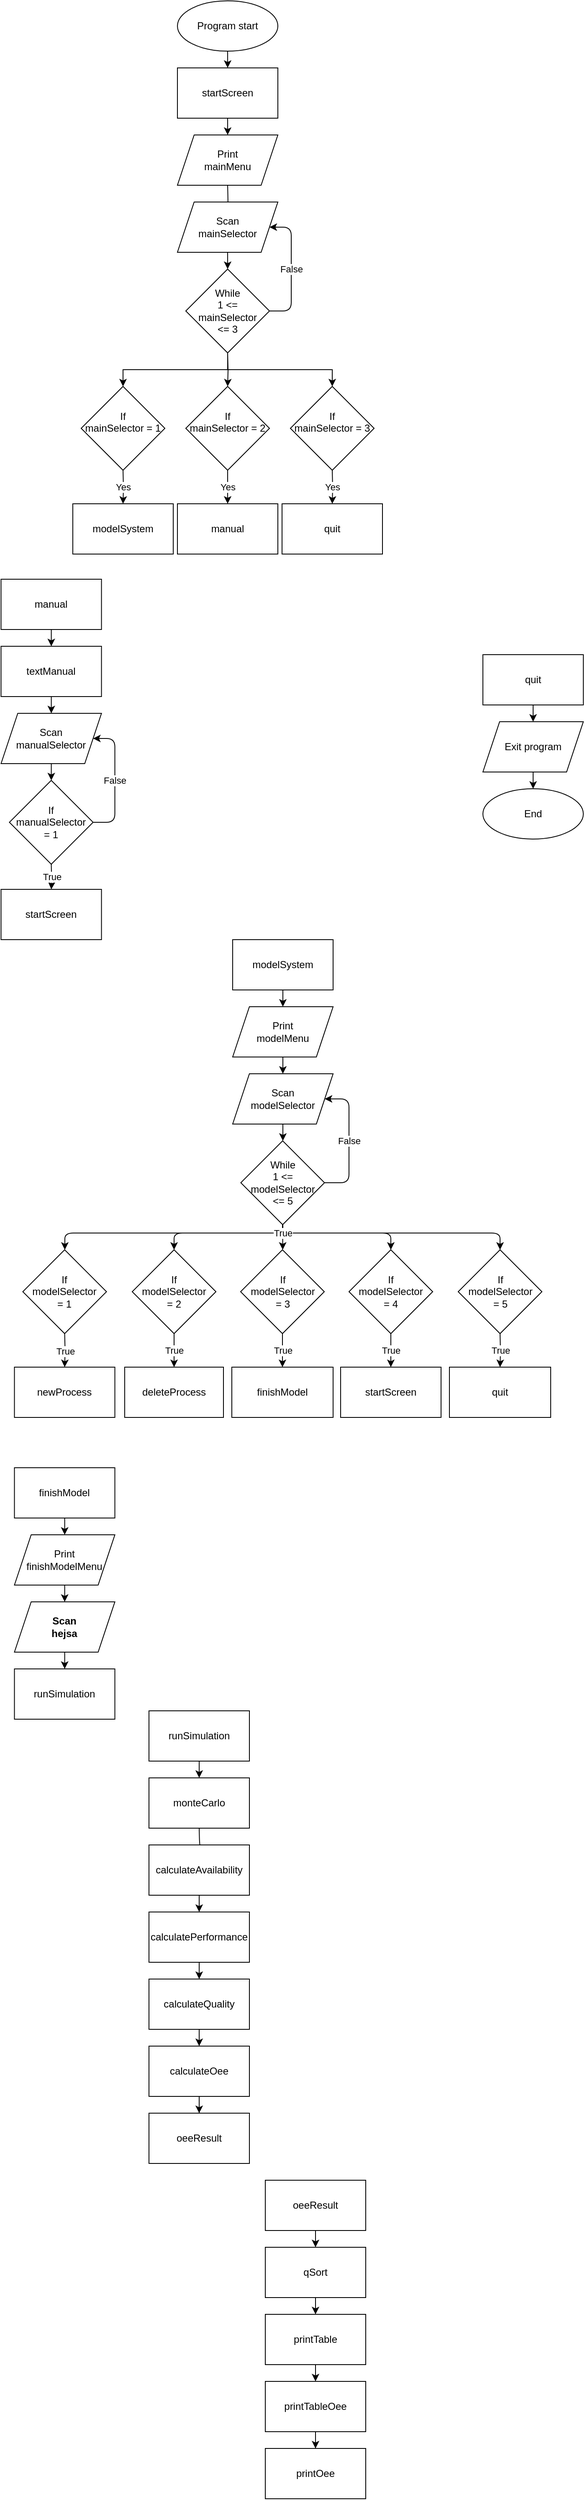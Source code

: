 <mxfile version="13.10.8" type="device"><diagram id="C5RBs43oDa-KdzZeNtuy" name="Page-1"><mxGraphModel dx="1865" dy="580" grid="1" gridSize="10" guides="1" tooltips="1" connect="1" arrows="1" fold="1" page="1" pageScale="1" pageWidth="827" pageHeight="1169" background="none" math="0" shadow="0"><root><mxCell id="WIyWlLk6GJQsqaUBKTNV-0"/><mxCell id="WIyWlLk6GJQsqaUBKTNV-1" parent="WIyWlLk6GJQsqaUBKTNV-0"/><mxCell id="Y6845m8F65V2ZjoOAZTr-5" value="" style="edgeStyle=orthogonalEdgeStyle;orthogonalLoop=1;jettySize=auto;html=1;" parent="WIyWlLk6GJQsqaUBKTNV-1" source="Y6845m8F65V2ZjoOAZTr-3" target="Y6845m8F65V2ZjoOAZTr-4" edge="1"><mxGeometry relative="1" as="geometry"/></mxCell><mxCell id="Y6845m8F65V2ZjoOAZTr-3" value="Program start" style="ellipse;whiteSpace=wrap;html=1;" parent="WIyWlLk6GJQsqaUBKTNV-1" vertex="1"><mxGeometry x="-555" y="40" width="120" height="60" as="geometry"/></mxCell><mxCell id="tN94uRKfrZ_Wd-5JAV-R-24" value="" style="edgeStyle=orthogonalEdgeStyle;orthogonalLoop=1;jettySize=auto;html=1;" parent="WIyWlLk6GJQsqaUBKTNV-1" target="tN94uRKfrZ_Wd-5JAV-R-23" edge="1"><mxGeometry relative="1" as="geometry"><mxPoint x="-495" y="260" as="sourcePoint"/></mxGeometry></mxCell><mxCell id="tN94uRKfrZ_Wd-5JAV-R-28" value="" style="edgeStyle=orthogonalEdgeStyle;orthogonalLoop=1;jettySize=auto;html=1;" parent="WIyWlLk6GJQsqaUBKTNV-1" source="Y6845m8F65V2ZjoOAZTr-4" target="tN94uRKfrZ_Wd-5JAV-R-27" edge="1"><mxGeometry relative="1" as="geometry"/></mxCell><mxCell id="Y6845m8F65V2ZjoOAZTr-4" value="startScreen" style="whiteSpace=wrap;html=1;" parent="WIyWlLk6GJQsqaUBKTNV-1" vertex="1"><mxGeometry x="-555" y="120" width="120" height="60" as="geometry"/></mxCell><mxCell id="Y6845m8F65V2ZjoOAZTr-23" value="Yes" style="edgeStyle=orthogonalEdgeStyle;orthogonalLoop=1;jettySize=auto;html=1;" parent="WIyWlLk6GJQsqaUBKTNV-1" target="Y6845m8F65V2ZjoOAZTr-22" edge="1"><mxGeometry relative="1" as="geometry"><mxPoint x="-620" y="600" as="sourcePoint"/></mxGeometry></mxCell><mxCell id="Y6845m8F65V2ZjoOAZTr-25" value="Yes" style="edgeStyle=orthogonalEdgeStyle;orthogonalLoop=1;jettySize=auto;html=1;" parent="WIyWlLk6GJQsqaUBKTNV-1" target="Y6845m8F65V2ZjoOAZTr-24" edge="1"><mxGeometry relative="1" as="geometry"><mxPoint x="-370" y="600" as="sourcePoint"/></mxGeometry></mxCell><mxCell id="Y6845m8F65V2ZjoOAZTr-22" value="modelSystem" style="whiteSpace=wrap;html=1;" parent="WIyWlLk6GJQsqaUBKTNV-1" vertex="1"><mxGeometry x="-680" y="640" width="120" height="60" as="geometry"/></mxCell><mxCell id="Y6845m8F65V2ZjoOAZTr-24" value="quit" style="whiteSpace=wrap;html=1;" parent="WIyWlLk6GJQsqaUBKTNV-1" vertex="1"><mxGeometry x="-430" y="640" width="120" height="60" as="geometry"/></mxCell><mxCell id="Y6845m8F65V2ZjoOAZTr-26" value="manual" style="whiteSpace=wrap;html=1;" parent="WIyWlLk6GJQsqaUBKTNV-1" vertex="1"><mxGeometry x="-555" y="640" width="120" height="60" as="geometry"/></mxCell><mxCell id="Y6845m8F65V2ZjoOAZTr-36" value="" style="edgeStyle=orthogonalEdgeStyle;orthogonalLoop=1;jettySize=auto;html=1;" parent="WIyWlLk6GJQsqaUBKTNV-1" source="Y6845m8F65V2ZjoOAZTr-30" edge="1"><mxGeometry relative="1" as="geometry"><mxPoint x="-429" y="1240" as="targetPoint"/></mxGeometry></mxCell><mxCell id="Y6845m8F65V2ZjoOAZTr-30" value="modelSystem" style="whiteSpace=wrap;html=1;" parent="WIyWlLk6GJQsqaUBKTNV-1" vertex="1"><mxGeometry x="-489" y="1160" width="120" height="60" as="geometry"/></mxCell><mxCell id="tN94uRKfrZ_Wd-5JAV-R-14" value="" style="edgeStyle=orthogonalEdgeStyle;orthogonalLoop=1;jettySize=auto;html=1;" parent="WIyWlLk6GJQsqaUBKTNV-1" source="Y6845m8F65V2ZjoOAZTr-31" target="tN94uRKfrZ_Wd-5JAV-R-13" edge="1"><mxGeometry relative="1" as="geometry"/></mxCell><mxCell id="Y6845m8F65V2ZjoOAZTr-31" value="manual" style="whiteSpace=wrap;html=1;" parent="WIyWlLk6GJQsqaUBKTNV-1" vertex="1"><mxGeometry x="-765.75" y="730" width="120" height="60" as="geometry"/></mxCell><mxCell id="tN94uRKfrZ_Wd-5JAV-R-22" value="" style="edgeStyle=orthogonalEdgeStyle;orthogonalLoop=1;jettySize=auto;html=1;" parent="WIyWlLk6GJQsqaUBKTNV-1" source="Y6845m8F65V2ZjoOAZTr-32" edge="1"><mxGeometry relative="1" as="geometry"><mxPoint x="-130.059" y="900" as="targetPoint"/></mxGeometry></mxCell><mxCell id="Y6845m8F65V2ZjoOAZTr-32" value="quit" style="whiteSpace=wrap;html=1;" parent="WIyWlLk6GJQsqaUBKTNV-1" vertex="1"><mxGeometry x="-190" y="820" width="120" height="60" as="geometry"/></mxCell><mxCell id="Y6845m8F65V2ZjoOAZTr-51" value="True" style="edgeStyle=orthogonalEdgeStyle;orthogonalLoop=1;jettySize=auto;html=1;" parent="WIyWlLk6GJQsqaUBKTNV-1" edge="1"><mxGeometry relative="1" as="geometry"><mxPoint x="-689.75" y="1630" as="sourcePoint"/><mxPoint x="-689.75" y="1670" as="targetPoint"/></mxGeometry></mxCell><mxCell id="Y6845m8F65V2ZjoOAZTr-55" value="True" style="edgeStyle=orthogonalEdgeStyle;orthogonalLoop=1;jettySize=auto;html=1;exitX=0.5;exitY=1;exitDx=0;exitDy=0;" parent="WIyWlLk6GJQsqaUBKTNV-1" source="tN94uRKfrZ_Wd-5JAV-R-129" target="Y6845m8F65V2ZjoOAZTr-54" edge="1"><mxGeometry relative="1" as="geometry"><mxPoint x="-558" y="1630" as="sourcePoint"/></mxGeometry></mxCell><mxCell id="Y6845m8F65V2ZjoOAZTr-57" value="True" style="edgeStyle=orthogonalEdgeStyle;orthogonalLoop=1;jettySize=auto;html=1;exitX=0.5;exitY=1;exitDx=0;exitDy=0;" parent="WIyWlLk6GJQsqaUBKTNV-1" source="tN94uRKfrZ_Wd-5JAV-R-130" target="Y6845m8F65V2ZjoOAZTr-56" edge="1"><mxGeometry relative="1" as="geometry"><mxPoint x="-428.94" y="1629.94" as="sourcePoint"/></mxGeometry></mxCell><mxCell id="Y6845m8F65V2ZjoOAZTr-59" value="True" style="edgeStyle=orthogonalEdgeStyle;orthogonalLoop=1;jettySize=auto;html=1;exitX=0.5;exitY=1;exitDx=0;exitDy=0;entryX=0.5;entryY=0;entryDx=0;entryDy=0;" parent="WIyWlLk6GJQsqaUBKTNV-1" target="Y6845m8F65V2ZjoOAZTr-58" edge="1"><mxGeometry relative="1" as="geometry"><mxPoint x="-300" y="1630" as="sourcePoint"/><mxPoint x="-240.0" y="1670" as="targetPoint"/><Array as="points"><mxPoint x="-300" y="1650"/><mxPoint x="-300" y="1650"/></Array><mxPoint as="offset"/></mxGeometry></mxCell><mxCell id="Y6845m8F65V2ZjoOAZTr-61" value="True" style="edgeStyle=orthogonalEdgeStyle;orthogonalLoop=1;jettySize=auto;html=1;" parent="WIyWlLk6GJQsqaUBKTNV-1" target="Y6845m8F65V2ZjoOAZTr-60" edge="1"><mxGeometry relative="1" as="geometry"><mxPoint x="-169.5" y="1630" as="sourcePoint"/></mxGeometry></mxCell><mxCell id="Y6845m8F65V2ZjoOAZTr-50" value="newProcess" style="whiteSpace=wrap;html=1;" parent="WIyWlLk6GJQsqaUBKTNV-1" vertex="1"><mxGeometry x="-749.75" y="1670" width="120" height="60" as="geometry"/></mxCell><mxCell id="Y6845m8F65V2ZjoOAZTr-54" value="deleteProcess" style="whiteSpace=wrap;html=1;" parent="WIyWlLk6GJQsqaUBKTNV-1" vertex="1"><mxGeometry x="-618" y="1670" width="118" height="60" as="geometry"/></mxCell><mxCell id="Y6845m8F65V2ZjoOAZTr-56" value="finishModel" style="whiteSpace=wrap;html=1;" parent="WIyWlLk6GJQsqaUBKTNV-1" vertex="1"><mxGeometry x="-490" y="1670" width="121" height="60" as="geometry"/></mxCell><mxCell id="Y6845m8F65V2ZjoOAZTr-58" value="startScreen" style="whiteSpace=wrap;html=1;" parent="WIyWlLk6GJQsqaUBKTNV-1" vertex="1"><mxGeometry x="-360" y="1670" width="120" height="60" as="geometry"/></mxCell><mxCell id="Y6845m8F65V2ZjoOAZTr-60" value="quit" style="whiteSpace=wrap;html=1;" parent="WIyWlLk6GJQsqaUBKTNV-1" vertex="1"><mxGeometry x="-230" y="1670" width="121" height="60" as="geometry"/></mxCell><mxCell id="tN94uRKfrZ_Wd-5JAV-R-1" style="edgeStyle=orthogonalEdgeStyle;orthogonalLoop=1;jettySize=auto;html=1;entryX=0.5;entryY=0;entryDx=0;entryDy=0;exitX=0.5;exitY=1;exitDx=0;exitDy=0;" parent="WIyWlLk6GJQsqaUBKTNV-1" source="tN94uRKfrZ_Wd-5JAV-R-126" target="tN94uRKfrZ_Wd-5JAV-R-132" edge="1"><mxGeometry relative="1" as="geometry"><mxPoint x="-428.75" y="1500" as="sourcePoint"/><mxPoint x="-168.75" y="1530" as="targetPoint"/><Array as="points"><mxPoint x="-429" y="1510"/><mxPoint x="-169" y="1510"/></Array></mxGeometry></mxCell><mxCell id="tN94uRKfrZ_Wd-5JAV-R-2" style="edgeStyle=orthogonalEdgeStyle;orthogonalLoop=1;jettySize=auto;html=1;exitX=0.5;exitY=1;exitDx=0;exitDy=0;entryX=0.5;entryY=0;entryDx=0;entryDy=0;" parent="WIyWlLk6GJQsqaUBKTNV-1" source="tN94uRKfrZ_Wd-5JAV-R-126" target="tN94uRKfrZ_Wd-5JAV-R-131" edge="1"><mxGeometry relative="1" as="geometry"><mxPoint x="-428.75" y="1500" as="sourcePoint"/><mxPoint x="-299.724" y="1530.026" as="targetPoint"/><Array as="points"><mxPoint x="-429" y="1510"/><mxPoint x="-300" y="1510"/></Array></mxGeometry></mxCell><mxCell id="tN94uRKfrZ_Wd-5JAV-R-5" style="edgeStyle=orthogonalEdgeStyle;orthogonalLoop=1;jettySize=auto;html=1;entryX=0.5;entryY=0;entryDx=0;entryDy=0;exitX=0.5;exitY=1;exitDx=0;exitDy=0;" parent="WIyWlLk6GJQsqaUBKTNV-1" source="tN94uRKfrZ_Wd-5JAV-R-126" edge="1"><mxGeometry relative="1" as="geometry"><mxPoint x="-429.67" y="1500" as="sourcePoint"/><mxPoint x="-429.67" y="1530" as="targetPoint"/><Array as="points"><mxPoint x="-429" y="1530"/></Array></mxGeometry></mxCell><mxCell id="tN94uRKfrZ_Wd-5JAV-R-6" style="edgeStyle=orthogonalEdgeStyle;orthogonalLoop=1;jettySize=auto;html=1;entryX=0.5;entryY=0;entryDx=0;entryDy=0;exitX=0.5;exitY=1;exitDx=0;exitDy=0;" parent="WIyWlLk6GJQsqaUBKTNV-1" source="tN94uRKfrZ_Wd-5JAV-R-126" target="tN94uRKfrZ_Wd-5JAV-R-129" edge="1"><mxGeometry relative="1" as="geometry"><mxPoint x="-429" y="1501" as="sourcePoint"/><mxPoint x="-559.75" y="1530" as="targetPoint"/><Array as="points"><mxPoint x="-429" y="1510"/><mxPoint x="-559" y="1510"/></Array></mxGeometry></mxCell><mxCell id="tN94uRKfrZ_Wd-5JAV-R-8" value="True" style="edgeStyle=orthogonalEdgeStyle;orthogonalLoop=1;jettySize=auto;html=1;entryX=0.5;entryY=0;entryDx=0;entryDy=0;exitX=0.5;exitY=1;exitDx=0;exitDy=0;" parent="WIyWlLk6GJQsqaUBKTNV-1" source="tN94uRKfrZ_Wd-5JAV-R-126" edge="1"><mxGeometry x="-0.932" relative="1" as="geometry"><mxPoint x="-428.53" y="1500" as="sourcePoint"/><mxPoint x="-689.53" y="1530" as="targetPoint"/><Array as="points"><mxPoint x="-429" y="1510"/><mxPoint x="-689" y="1510"/></Array><mxPoint as="offset"/></mxGeometry></mxCell><mxCell id="tN94uRKfrZ_Wd-5JAV-R-44" value="" style="edgeStyle=orthogonalEdgeStyle;orthogonalLoop=1;jettySize=auto;html=1;" parent="WIyWlLk6GJQsqaUBKTNV-1" source="tN94uRKfrZ_Wd-5JAV-R-0" target="tN94uRKfrZ_Wd-5JAV-R-43" edge="1"><mxGeometry relative="1" as="geometry"/></mxCell><mxCell id="tN94uRKfrZ_Wd-5JAV-R-0" value="&lt;span&gt;Print&lt;br&gt;modelMenu&lt;br&gt;&lt;/span&gt;" style="shape=parallelogram;perimeter=parallelogramPerimeter;whiteSpace=wrap;html=1;fixedSize=1;" parent="WIyWlLk6GJQsqaUBKTNV-1" vertex="1"><mxGeometry x="-489" y="1240" width="120" height="60" as="geometry"/></mxCell><mxCell id="tN94uRKfrZ_Wd-5JAV-R-16" value="" style="edgeStyle=orthogonalEdgeStyle;orthogonalLoop=1;jettySize=auto;html=1;" parent="WIyWlLk6GJQsqaUBKTNV-1" source="tN94uRKfrZ_Wd-5JAV-R-13" target="tN94uRKfrZ_Wd-5JAV-R-15" edge="1"><mxGeometry relative="1" as="geometry"/></mxCell><mxCell id="tN94uRKfrZ_Wd-5JAV-R-13" value="textManual" style="whiteSpace=wrap;html=1;" parent="WIyWlLk6GJQsqaUBKTNV-1" vertex="1"><mxGeometry x="-765.75" y="810" width="120" height="60" as="geometry"/></mxCell><mxCell id="tN94uRKfrZ_Wd-5JAV-R-18" value="" style="edgeStyle=orthogonalEdgeStyle;orthogonalLoop=1;jettySize=auto;html=1;" parent="WIyWlLk6GJQsqaUBKTNV-1" source="tN94uRKfrZ_Wd-5JAV-R-15" edge="1"><mxGeometry relative="1" as="geometry"><mxPoint x="-705.75" y="970" as="targetPoint"/></mxGeometry></mxCell><mxCell id="tN94uRKfrZ_Wd-5JAV-R-15" value="Scan&lt;br&gt;manualSelector" style="shape=parallelogram;perimeter=parallelogramPerimeter;whiteSpace=wrap;html=1;fixedSize=1;" parent="WIyWlLk6GJQsqaUBKTNV-1" vertex="1"><mxGeometry x="-765.75" y="890" width="120" height="60" as="geometry"/></mxCell><mxCell id="tN94uRKfrZ_Wd-5JAV-R-20" value="True" style="edgeStyle=orthogonalEdgeStyle;orthogonalLoop=1;jettySize=auto;html=1;" parent="WIyWlLk6GJQsqaUBKTNV-1" target="tN94uRKfrZ_Wd-5JAV-R-19" edge="1"><mxGeometry relative="1" as="geometry"><mxPoint x="-705.75" y="1070" as="sourcePoint"/></mxGeometry></mxCell><mxCell id="tN94uRKfrZ_Wd-5JAV-R-100" value="False" style="edgeStyle=orthogonalEdgeStyle;orthogonalLoop=1;jettySize=auto;html=1;entryX=1;entryY=0.5;entryDx=0;entryDy=0;exitX=1;exitY=0.5;exitDx=0;exitDy=0;" parent="WIyWlLk6GJQsqaUBKTNV-1" source="tN94uRKfrZ_Wd-5JAV-R-125" target="tN94uRKfrZ_Wd-5JAV-R-15" edge="1"><mxGeometry relative="1" as="geometry"><mxPoint x="-665.75" y="1010" as="sourcePoint"/><Array as="points"><mxPoint x="-629.75" y="1020"/><mxPoint x="-629.75" y="920"/></Array></mxGeometry></mxCell><mxCell id="tN94uRKfrZ_Wd-5JAV-R-19" value="startScreen" style="whiteSpace=wrap;html=1;" parent="WIyWlLk6GJQsqaUBKTNV-1" vertex="1"><mxGeometry x="-765.75" y="1100" width="120" height="60" as="geometry"/></mxCell><mxCell id="tN94uRKfrZ_Wd-5JAV-R-40" value="" style="edgeStyle=orthogonalEdgeStyle;orthogonalLoop=1;jettySize=auto;html=1;" parent="WIyWlLk6GJQsqaUBKTNV-1" source="tN94uRKfrZ_Wd-5JAV-R-23" edge="1"><mxGeometry relative="1" as="geometry"><mxPoint x="-495" y="360" as="targetPoint"/></mxGeometry></mxCell><mxCell id="tN94uRKfrZ_Wd-5JAV-R-23" value="Scan&lt;br&gt;mainSelector" style="shape=parallelogram;perimeter=parallelogramPerimeter;whiteSpace=wrap;html=1;fixedSize=1;" parent="WIyWlLk6GJQsqaUBKTNV-1" vertex="1"><mxGeometry x="-555" y="280" width="120" height="60" as="geometry"/></mxCell><mxCell id="tN94uRKfrZ_Wd-5JAV-R-27" value="Print&lt;br&gt;mainMenu" style="shape=parallelogram;perimeter=parallelogramPerimeter;whiteSpace=wrap;html=1;fixedSize=1;" parent="WIyWlLk6GJQsqaUBKTNV-1" vertex="1"><mxGeometry x="-555" y="200" width="120" height="60" as="geometry"/></mxCell><mxCell id="tN94uRKfrZ_Wd-5JAV-R-41" value="" style="edgeStyle=orthogonalEdgeStyle;orthogonalLoop=1;jettySize=auto;html=1;" parent="WIyWlLk6GJQsqaUBKTNV-1" edge="1"><mxGeometry relative="1" as="geometry"><mxPoint x="-495" y="460" as="sourcePoint"/><mxPoint x="-495" y="500" as="targetPoint"/></mxGeometry></mxCell><mxCell id="tN94uRKfrZ_Wd-5JAV-R-42" value="False" style="edgeStyle=orthogonalEdgeStyle;orthogonalLoop=1;jettySize=auto;html=1;entryX=1;entryY=0.5;entryDx=0;entryDy=0;exitX=1;exitY=0.5;exitDx=0;exitDy=0;" parent="WIyWlLk6GJQsqaUBKTNV-1" source="tN94uRKfrZ_Wd-5JAV-R-116" target="tN94uRKfrZ_Wd-5JAV-R-23" edge="1"><mxGeometry relative="1" as="geometry"><mxPoint x="-455" y="400" as="sourcePoint"/><Array as="points"><mxPoint x="-419" y="410"/><mxPoint x="-419" y="310"/></Array></mxGeometry></mxCell><mxCell id="tN94uRKfrZ_Wd-5JAV-R-46" value="" style="edgeStyle=orthogonalEdgeStyle;orthogonalLoop=1;jettySize=auto;html=1;" parent="WIyWlLk6GJQsqaUBKTNV-1" source="tN94uRKfrZ_Wd-5JAV-R-43" edge="1"><mxGeometry relative="1" as="geometry"><mxPoint x="-429" y="1400" as="targetPoint"/></mxGeometry></mxCell><mxCell id="tN94uRKfrZ_Wd-5JAV-R-43" value="&lt;span&gt;Scan&lt;br&gt;modelSelector&lt;br&gt;&lt;/span&gt;" style="shape=parallelogram;perimeter=parallelogramPerimeter;whiteSpace=wrap;html=1;fixedSize=1;" parent="WIyWlLk6GJQsqaUBKTNV-1" vertex="1"><mxGeometry x="-489" y="1320" width="120" height="60" as="geometry"/></mxCell><mxCell id="tN94uRKfrZ_Wd-5JAV-R-47" value="False" style="edgeStyle=orthogonalEdgeStyle;orthogonalLoop=1;jettySize=auto;html=1;entryX=1;entryY=0.5;entryDx=0;entryDy=0;exitX=1;exitY=0.5;exitDx=0;exitDy=0;" parent="WIyWlLk6GJQsqaUBKTNV-1" source="tN94uRKfrZ_Wd-5JAV-R-126" target="tN94uRKfrZ_Wd-5JAV-R-43" edge="1"><mxGeometry relative="1" as="geometry"><mxPoint x="-389" y="1440" as="sourcePoint"/><Array as="points"><mxPoint x="-350" y="1450"/><mxPoint x="-350" y="1350"/></Array></mxGeometry></mxCell><mxCell id="tN94uRKfrZ_Wd-5JAV-R-54" value="" style="edgeStyle=orthogonalEdgeStyle;orthogonalLoop=1;jettySize=auto;html=1;" parent="WIyWlLk6GJQsqaUBKTNV-1" source="tN94uRKfrZ_Wd-5JAV-R-48" target="tN94uRKfrZ_Wd-5JAV-R-53" edge="1"><mxGeometry relative="1" as="geometry"/></mxCell><mxCell id="tN94uRKfrZ_Wd-5JAV-R-48" value="Exit program" style="shape=parallelogram;perimeter=parallelogramPerimeter;whiteSpace=wrap;html=1;fixedSize=1;" parent="WIyWlLk6GJQsqaUBKTNV-1" vertex="1"><mxGeometry x="-190" y="900" width="120" height="60" as="geometry"/></mxCell><mxCell id="tN94uRKfrZ_Wd-5JAV-R-53" value="End" style="ellipse;whiteSpace=wrap;html=1;" parent="WIyWlLk6GJQsqaUBKTNV-1" vertex="1"><mxGeometry x="-190" y="980" width="120" height="60" as="geometry"/></mxCell><mxCell id="tN94uRKfrZ_Wd-5JAV-R-57" value="" style="edgeStyle=orthogonalEdgeStyle;orthogonalLoop=1;jettySize=auto;html=1;" parent="WIyWlLk6GJQsqaUBKTNV-1" source="tN94uRKfrZ_Wd-5JAV-R-55" target="tN94uRKfrZ_Wd-5JAV-R-56" edge="1"><mxGeometry relative="1" as="geometry"/></mxCell><mxCell id="tN94uRKfrZ_Wd-5JAV-R-55" value="finishModel" style="whiteSpace=wrap;html=1;" parent="WIyWlLk6GJQsqaUBKTNV-1" vertex="1"><mxGeometry x="-749.75" y="1790" width="120" height="60" as="geometry"/></mxCell><mxCell id="tN94uRKfrZ_Wd-5JAV-R-61" value="" style="edgeStyle=orthogonalEdgeStyle;orthogonalLoop=1;jettySize=auto;html=1;" parent="WIyWlLk6GJQsqaUBKTNV-1" source="tN94uRKfrZ_Wd-5JAV-R-56" target="tN94uRKfrZ_Wd-5JAV-R-60" edge="1"><mxGeometry relative="1" as="geometry"/></mxCell><mxCell id="tN94uRKfrZ_Wd-5JAV-R-56" value="Print&lt;br&gt;finishModelMenu" style="shape=parallelogram;perimeter=parallelogramPerimeter;whiteSpace=wrap;html=1;fixedSize=1;" parent="WIyWlLk6GJQsqaUBKTNV-1" vertex="1"><mxGeometry x="-749.75" y="1870" width="120" height="60" as="geometry"/></mxCell><mxCell id="tN94uRKfrZ_Wd-5JAV-R-63" value="" style="edgeStyle=orthogonalEdgeStyle;orthogonalLoop=1;jettySize=auto;html=1;" parent="WIyWlLk6GJQsqaUBKTNV-1" source="tN94uRKfrZ_Wd-5JAV-R-60" target="tN94uRKfrZ_Wd-5JAV-R-62" edge="1"><mxGeometry relative="1" as="geometry"/></mxCell><mxCell id="tN94uRKfrZ_Wd-5JAV-R-60" value="&lt;b&gt;Scan&lt;br&gt;hejsa&lt;br&gt;&lt;/b&gt;" style="shape=parallelogram;perimeter=parallelogramPerimeter;whiteSpace=wrap;html=1;fixedSize=1;" parent="WIyWlLk6GJQsqaUBKTNV-1" vertex="1"><mxGeometry x="-749.75" y="1950" width="120" height="60" as="geometry"/></mxCell><mxCell id="tN94uRKfrZ_Wd-5JAV-R-62" value="runSimulation" style="whiteSpace=wrap;html=1;" parent="WIyWlLk6GJQsqaUBKTNV-1" vertex="1"><mxGeometry x="-749.75" y="2030" width="120" height="60" as="geometry"/></mxCell><mxCell id="tN94uRKfrZ_Wd-5JAV-R-72" value="" style="edgeStyle=orthogonalEdgeStyle;orthogonalLoop=1;jettySize=auto;html=1;" parent="WIyWlLk6GJQsqaUBKTNV-1" source="tN94uRKfrZ_Wd-5JAV-R-64" target="tN94uRKfrZ_Wd-5JAV-R-71" edge="1"><mxGeometry relative="1" as="geometry"/></mxCell><mxCell id="tN94uRKfrZ_Wd-5JAV-R-64" value="runSimulation" style="whiteSpace=wrap;html=1;" parent="WIyWlLk6GJQsqaUBKTNV-1" vertex="1"><mxGeometry x="-589" y="2080" width="120" height="60" as="geometry"/></mxCell><mxCell id="tN94uRKfrZ_Wd-5JAV-R-67" value="oeeResult" style="whiteSpace=wrap;html=1;" parent="WIyWlLk6GJQsqaUBKTNV-1" vertex="1"><mxGeometry x="-589" y="2560" width="120" height="60" as="geometry"/></mxCell><mxCell id="tN94uRKfrZ_Wd-5JAV-R-74" value="" style="edgeStyle=orthogonalEdgeStyle;orthogonalLoop=1;jettySize=auto;html=1;" parent="WIyWlLk6GJQsqaUBKTNV-1" target="tN94uRKfrZ_Wd-5JAV-R-73" edge="1"><mxGeometry relative="1" as="geometry"><mxPoint x="-529" y="2220" as="sourcePoint"/></mxGeometry></mxCell><mxCell id="tN94uRKfrZ_Wd-5JAV-R-71" value="monteCarlo" style="whiteSpace=wrap;html=1;" parent="WIyWlLk6GJQsqaUBKTNV-1" vertex="1"><mxGeometry x="-589" y="2160" width="120" height="60" as="geometry"/></mxCell><mxCell id="tN94uRKfrZ_Wd-5JAV-R-80" value="" style="edgeStyle=orthogonalEdgeStyle;orthogonalLoop=1;jettySize=auto;html=1;entryX=0.5;entryY=0;entryDx=0;entryDy=0;" parent="WIyWlLk6GJQsqaUBKTNV-1" target="tN94uRKfrZ_Wd-5JAV-R-79" edge="1"><mxGeometry relative="1" as="geometry"><mxPoint x="-529" y="2460" as="sourcePoint"/></mxGeometry></mxCell><mxCell id="tN94uRKfrZ_Wd-5JAV-R-101" value="" style="edgeStyle=orthogonalEdgeStyle;orthogonalLoop=1;jettySize=auto;html=1;entryX=0.5;entryY=0;entryDx=0;entryDy=0;" parent="WIyWlLk6GJQsqaUBKTNV-1" source="tN94uRKfrZ_Wd-5JAV-R-73" target="tN94uRKfrZ_Wd-5JAV-R-75" edge="1"><mxGeometry relative="1" as="geometry"/></mxCell><mxCell id="tN94uRKfrZ_Wd-5JAV-R-73" value="calculateAvailability" style="whiteSpace=wrap;html=1;" parent="WIyWlLk6GJQsqaUBKTNV-1" vertex="1"><mxGeometry x="-589" y="2240" width="120" height="60" as="geometry"/></mxCell><mxCell id="tN94uRKfrZ_Wd-5JAV-R-102" value="" style="edgeStyle=orthogonalEdgeStyle;orthogonalLoop=1;jettySize=auto;html=1;entryX=0.5;entryY=0;entryDx=0;entryDy=0;" parent="WIyWlLk6GJQsqaUBKTNV-1" source="tN94uRKfrZ_Wd-5JAV-R-75" target="tN94uRKfrZ_Wd-5JAV-R-76" edge="1"><mxGeometry relative="1" as="geometry"/></mxCell><mxCell id="tN94uRKfrZ_Wd-5JAV-R-75" value="calculatePerformance" style="whiteSpace=wrap;html=1;" parent="WIyWlLk6GJQsqaUBKTNV-1" vertex="1"><mxGeometry x="-589" y="2320" width="120" height="60" as="geometry"/></mxCell><mxCell id="tN94uRKfrZ_Wd-5JAV-R-76" value="calculateQuality" style="whiteSpace=wrap;html=1;" parent="WIyWlLk6GJQsqaUBKTNV-1" vertex="1"><mxGeometry x="-589" y="2400" width="120" height="60" as="geometry"/></mxCell><mxCell id="tN94uRKfrZ_Wd-5JAV-R-108" value="" style="edgeStyle=orthogonalEdgeStyle;rounded=0;orthogonalLoop=1;jettySize=auto;html=1;" parent="WIyWlLk6GJQsqaUBKTNV-1" source="tN94uRKfrZ_Wd-5JAV-R-79" target="tN94uRKfrZ_Wd-5JAV-R-67" edge="1"><mxGeometry relative="1" as="geometry"/></mxCell><mxCell id="tN94uRKfrZ_Wd-5JAV-R-79" value="calculateOee" style="whiteSpace=wrap;html=1;" parent="WIyWlLk6GJQsqaUBKTNV-1" vertex="1"><mxGeometry x="-589" y="2480" width="120" height="60" as="geometry"/></mxCell><mxCell id="tN94uRKfrZ_Wd-5JAV-R-92" value="" style="edgeStyle=orthogonalEdgeStyle;orthogonalLoop=1;jettySize=auto;html=1;entryX=0.5;entryY=0;entryDx=0;entryDy=0;" parent="WIyWlLk6GJQsqaUBKTNV-1" target="tN94uRKfrZ_Wd-5JAV-R-91" edge="1"><mxGeometry relative="1" as="geometry"><mxPoint x="-390" y="2700" as="sourcePoint"/><Array as="points"><mxPoint x="-390" y="2720"/><mxPoint x="-390" y="2720"/></Array></mxGeometry></mxCell><mxCell id="tN94uRKfrZ_Wd-5JAV-R-88" value="oeeResult" style="whiteSpace=wrap;html=1;" parent="WIyWlLk6GJQsqaUBKTNV-1" vertex="1"><mxGeometry x="-450" y="2640" width="120" height="60" as="geometry"/></mxCell><mxCell id="tN94uRKfrZ_Wd-5JAV-R-96" value="" style="edgeStyle=orthogonalEdgeStyle;orthogonalLoop=1;jettySize=auto;html=1;" parent="WIyWlLk6GJQsqaUBKTNV-1" source="tN94uRKfrZ_Wd-5JAV-R-91" target="tN94uRKfrZ_Wd-5JAV-R-95" edge="1"><mxGeometry relative="1" as="geometry"><Array as="points"><mxPoint x="-390" y="2790"/><mxPoint x="-390" y="2790"/></Array></mxGeometry></mxCell><mxCell id="tN94uRKfrZ_Wd-5JAV-R-91" value="qSort" style="whiteSpace=wrap;html=1;" parent="WIyWlLk6GJQsqaUBKTNV-1" vertex="1"><mxGeometry x="-450" y="2720" width="120" height="60" as="geometry"/></mxCell><mxCell id="tN94uRKfrZ_Wd-5JAV-R-103" style="edgeStyle=orthogonalEdgeStyle;orthogonalLoop=1;jettySize=auto;html=1;entryX=0.5;entryY=0;entryDx=0;entryDy=0;" parent="WIyWlLk6GJQsqaUBKTNV-1" source="tN94uRKfrZ_Wd-5JAV-R-95" target="tN94uRKfrZ_Wd-5JAV-R-98" edge="1"><mxGeometry relative="1" as="geometry"/></mxCell><mxCell id="tN94uRKfrZ_Wd-5JAV-R-95" value="printTable" style="whiteSpace=wrap;html=1;" parent="WIyWlLk6GJQsqaUBKTNV-1" vertex="1"><mxGeometry x="-450" y="2800" width="120" height="60" as="geometry"/></mxCell><mxCell id="tN94uRKfrZ_Wd-5JAV-R-112" value="" style="edgeStyle=orthogonalEdgeStyle;rounded=0;orthogonalLoop=1;jettySize=auto;html=1;" parent="WIyWlLk6GJQsqaUBKTNV-1" source="tN94uRKfrZ_Wd-5JAV-R-98" target="tN94uRKfrZ_Wd-5JAV-R-111" edge="1"><mxGeometry relative="1" as="geometry"/></mxCell><mxCell id="tN94uRKfrZ_Wd-5JAV-R-98" value="printTableOee" style="whiteSpace=wrap;html=1;" parent="WIyWlLk6GJQsqaUBKTNV-1" vertex="1"><mxGeometry x="-450" y="2880" width="120" height="60" as="geometry"/></mxCell><mxCell id="tN94uRKfrZ_Wd-5JAV-R-111" value="printOee" style="whiteSpace=wrap;html=1;" parent="WIyWlLk6GJQsqaUBKTNV-1" vertex="1"><mxGeometry x="-450" y="2960" width="120" height="60" as="geometry"/></mxCell><mxCell id="tN94uRKfrZ_Wd-5JAV-R-123" style="edgeStyle=orthogonalEdgeStyle;rounded=0;orthogonalLoop=1;jettySize=auto;html=1;entryX=0.5;entryY=0;entryDx=0;entryDy=0;" parent="WIyWlLk6GJQsqaUBKTNV-1" source="tN94uRKfrZ_Wd-5JAV-R-116" target="tN94uRKfrZ_Wd-5JAV-R-120" edge="1"><mxGeometry relative="1" as="geometry"><Array as="points"><mxPoint x="-495" y="480"/><mxPoint x="-370" y="480"/></Array></mxGeometry></mxCell><mxCell id="tN94uRKfrZ_Wd-5JAV-R-124" style="edgeStyle=orthogonalEdgeStyle;rounded=0;orthogonalLoop=1;jettySize=auto;html=1;entryX=0.5;entryY=0;entryDx=0;entryDy=0;" parent="WIyWlLk6GJQsqaUBKTNV-1" source="tN94uRKfrZ_Wd-5JAV-R-116" target="tN94uRKfrZ_Wd-5JAV-R-118" edge="1"><mxGeometry relative="1" as="geometry"><mxPoint x="-620" y="480" as="targetPoint"/><Array as="points"><mxPoint x="-495" y="480"/><mxPoint x="-620" y="480"/></Array></mxGeometry></mxCell><mxCell id="tN94uRKfrZ_Wd-5JAV-R-116" value="While&lt;br&gt;1 &amp;lt;=&lt;br&gt;mainSelector&lt;br&gt;&amp;lt;= 3" style="rhombus;whiteSpace=wrap;html=1;" parent="WIyWlLk6GJQsqaUBKTNV-1" vertex="1"><mxGeometry x="-545" y="360" width="100" height="100" as="geometry"/></mxCell><mxCell id="tN94uRKfrZ_Wd-5JAV-R-118" value="If&lt;br&gt;mainSelector = 1&lt;br&gt;&lt;br&gt;" style="rhombus;whiteSpace=wrap;html=1;" parent="WIyWlLk6GJQsqaUBKTNV-1" vertex="1"><mxGeometry x="-670" y="500" width="100" height="100" as="geometry"/></mxCell><mxCell id="tN94uRKfrZ_Wd-5JAV-R-121" value="Yes" style="edgeStyle=orthogonalEdgeStyle;rounded=0;orthogonalLoop=1;jettySize=auto;html=1;entryX=0.5;entryY=0;entryDx=0;entryDy=0;" parent="WIyWlLk6GJQsqaUBKTNV-1" source="tN94uRKfrZ_Wd-5JAV-R-119" target="Y6845m8F65V2ZjoOAZTr-26" edge="1"><mxGeometry relative="1" as="geometry"/></mxCell><mxCell id="tN94uRKfrZ_Wd-5JAV-R-119" value="If&lt;br&gt;mainSelector = 2&lt;br&gt;&lt;br&gt;" style="rhombus;whiteSpace=wrap;html=1;" parent="WIyWlLk6GJQsqaUBKTNV-1" vertex="1"><mxGeometry x="-545" y="500" width="100" height="100" as="geometry"/></mxCell><mxCell id="tN94uRKfrZ_Wd-5JAV-R-120" value="If&lt;br&gt;mainSelector = 3&lt;br&gt;&lt;br&gt;" style="rhombus;whiteSpace=wrap;html=1;" parent="WIyWlLk6GJQsqaUBKTNV-1" vertex="1"><mxGeometry x="-420" y="500" width="100" height="100" as="geometry"/></mxCell><mxCell id="tN94uRKfrZ_Wd-5JAV-R-125" value="If &lt;br&gt;manualSelector &lt;br&gt;= 1" style="rhombus;whiteSpace=wrap;html=1;" parent="WIyWlLk6GJQsqaUBKTNV-1" vertex="1"><mxGeometry x="-755.75" y="970" width="100" height="100" as="geometry"/></mxCell><mxCell id="tN94uRKfrZ_Wd-5JAV-R-126" value="While&lt;br&gt;1 &amp;lt;=&lt;br&gt;modelSelector&lt;br&gt;&amp;lt;= 5" style="rhombus;whiteSpace=wrap;html=1;" parent="WIyWlLk6GJQsqaUBKTNV-1" vertex="1"><mxGeometry x="-479.25" y="1400" width="100" height="100" as="geometry"/></mxCell><mxCell id="tN94uRKfrZ_Wd-5JAV-R-128" value="If&lt;br&gt;modelSelector&lt;br&gt;= 1" style="rhombus;whiteSpace=wrap;html=1;" parent="WIyWlLk6GJQsqaUBKTNV-1" vertex="1"><mxGeometry x="-739.75" y="1530" width="100" height="100" as="geometry"/></mxCell><mxCell id="tN94uRKfrZ_Wd-5JAV-R-129" value="If&lt;br&gt;modelSelector&lt;br&gt;= 2" style="rhombus;whiteSpace=wrap;html=1;" parent="WIyWlLk6GJQsqaUBKTNV-1" vertex="1"><mxGeometry x="-609" y="1530" width="100" height="100" as="geometry"/></mxCell><mxCell id="tN94uRKfrZ_Wd-5JAV-R-130" value="If&lt;br&gt;modelSelector&lt;br&gt;= 3" style="rhombus;whiteSpace=wrap;html=1;" parent="WIyWlLk6GJQsqaUBKTNV-1" vertex="1"><mxGeometry x="-479.5" y="1530" width="100" height="100" as="geometry"/></mxCell><mxCell id="tN94uRKfrZ_Wd-5JAV-R-131" value="If&lt;br&gt;modelSelector&lt;br&gt;= 4" style="rhombus;whiteSpace=wrap;html=1;" parent="WIyWlLk6GJQsqaUBKTNV-1" vertex="1"><mxGeometry x="-350" y="1530" width="100" height="100" as="geometry"/></mxCell><mxCell id="tN94uRKfrZ_Wd-5JAV-R-132" value="If&lt;br&gt;modelSelector&lt;br&gt;= 5" style="rhombus;whiteSpace=wrap;html=1;" parent="WIyWlLk6GJQsqaUBKTNV-1" vertex="1"><mxGeometry x="-219.5" y="1530" width="100" height="100" as="geometry"/></mxCell></root></mxGraphModel></diagram></mxfile>